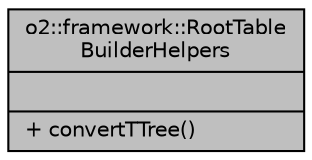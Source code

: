 digraph "o2::framework::RootTableBuilderHelpers"
{
 // INTERACTIVE_SVG=YES
  bgcolor="transparent";
  edge [fontname="Helvetica",fontsize="10",labelfontname="Helvetica",labelfontsize="10"];
  node [fontname="Helvetica",fontsize="10",shape=record];
  Node1 [label="{o2::framework::RootTable\lBuilderHelpers\n||+ convertTTree()\l}",height=0.2,width=0.4,color="black", fillcolor="grey75", style="filled" fontcolor="black"];
}

